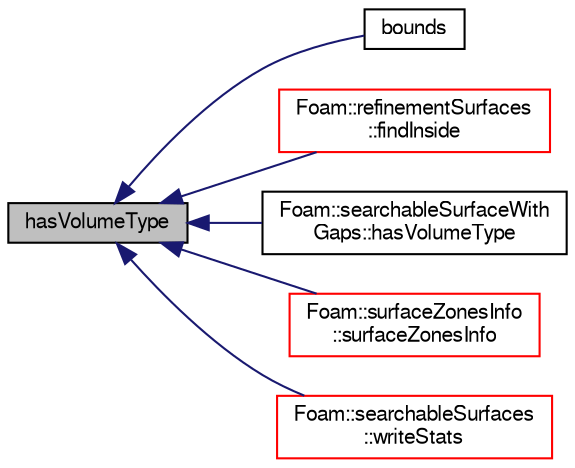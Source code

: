 digraph "hasVolumeType"
{
  bgcolor="transparent";
  edge [fontname="FreeSans",fontsize="10",labelfontname="FreeSans",labelfontsize="10"];
  node [fontname="FreeSans",fontsize="10",shape=record];
  rankdir="LR";
  Node165 [label="hasVolumeType",height=0.2,width=0.4,color="black", fillcolor="grey75", style="filled", fontcolor="black"];
  Node165 -> Node166 [dir="back",color="midnightblue",fontsize="10",style="solid",fontname="FreeSans"];
  Node166 [label="bounds",height=0.2,width=0.4,color="black",URL="$a25234.html#ab52ef1a9bdfbce51dd006adeaafbb6ca",tooltip="Return non-const access to the boundBox to allow it to be set. "];
  Node165 -> Node167 [dir="back",color="midnightblue",fontsize="10",style="solid",fontname="FreeSans"];
  Node167 [label="Foam::refinementSurfaces\l::findInside",height=0.2,width=0.4,color="red",URL="$a24686.html#a804dd002fc24ade569c6f6a063d3027e",tooltip="Detect if a point is &#39;inside&#39; (closed) surfaces. "];
  Node165 -> Node175 [dir="back",color="midnightblue",fontsize="10",style="solid",fontname="FreeSans"];
  Node175 [label="Foam::searchableSurfaceWith\lGaps::hasVolumeType",height=0.2,width=0.4,color="black",URL="$a25254.html#ae5781b05a933dbf11f448346b8099bee",tooltip="Whether supports volume type below. "];
  Node165 -> Node176 [dir="back",color="midnightblue",fontsize="10",style="solid",fontname="FreeSans"];
  Node176 [label="Foam::surfaceZonesInfo\l::surfaceZonesInfo",height=0.2,width=0.4,color="red",URL="$a24690.html#a69504d6ab926f87444de9f76ea9df9f7",tooltip="Construct from surfaces and dictionary. "];
  Node165 -> Node179 [dir="back",color="midnightblue",fontsize="10",style="solid",fontname="FreeSans"];
  Node179 [label="Foam::searchableSurfaces\l::writeStats",height=0.2,width=0.4,color="red",URL="$a25246.html#a9dd03ce1c730a8e2cd76aa6ce7937c88",tooltip="Write some stats. "];
}
